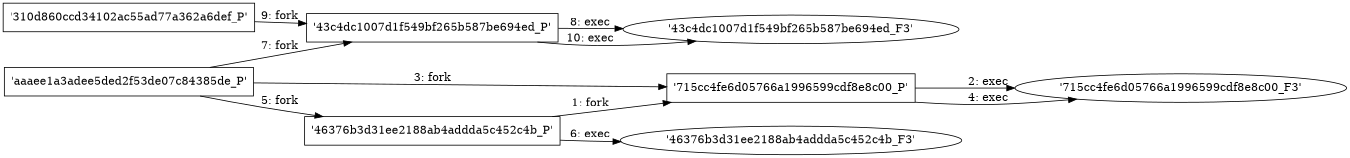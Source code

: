 digraph "D:\Learning\Paper\apt\基于CTI的攻击预警\Dataset\攻击图\ASGfromALLCTI\What’s Been Happening in the Threat Landscape in the European Union.dot" {
rankdir="LR"
size="9"
fixedsize="false"
splines="true"
nodesep=0.3
ranksep=0
fontsize=10
overlap="scalexy"
engine= "neato"
	"'46376b3d31ee2188ab4addda5c452c4b_P'" [node_type=Process shape=box]
	"'715cc4fe6d05766a1996599cdf8e8c00_P'" [node_type=Process shape=box]
	"'46376b3d31ee2188ab4addda5c452c4b_P'" -> "'715cc4fe6d05766a1996599cdf8e8c00_P'" [label="1: fork"]
	"'715cc4fe6d05766a1996599cdf8e8c00_P'" [node_type=Process shape=box]
	"'715cc4fe6d05766a1996599cdf8e8c00_F3'" [node_type=File shape=ellipse]
	"'715cc4fe6d05766a1996599cdf8e8c00_P'" -> "'715cc4fe6d05766a1996599cdf8e8c00_F3'" [label="2: exec"]
	"'aaaee1a3adee5ded2f53de07c84385de_P'" [node_type=Process shape=box]
	"'715cc4fe6d05766a1996599cdf8e8c00_P'" [node_type=Process shape=box]
	"'aaaee1a3adee5ded2f53de07c84385de_P'" -> "'715cc4fe6d05766a1996599cdf8e8c00_P'" [label="3: fork"]
	"'715cc4fe6d05766a1996599cdf8e8c00_P'" [node_type=Process shape=box]
	"'715cc4fe6d05766a1996599cdf8e8c00_F3'" [node_type=File shape=ellipse]
	"'715cc4fe6d05766a1996599cdf8e8c00_P'" -> "'715cc4fe6d05766a1996599cdf8e8c00_F3'" [label="4: exec"]
	"'aaaee1a3adee5ded2f53de07c84385de_P'" [node_type=Process shape=box]
	"'46376b3d31ee2188ab4addda5c452c4b_P'" [node_type=Process shape=box]
	"'aaaee1a3adee5ded2f53de07c84385de_P'" -> "'46376b3d31ee2188ab4addda5c452c4b_P'" [label="5: fork"]
	"'46376b3d31ee2188ab4addda5c452c4b_P'" [node_type=Process shape=box]
	"'46376b3d31ee2188ab4addda5c452c4b_F3'" [node_type=File shape=ellipse]
	"'46376b3d31ee2188ab4addda5c452c4b_P'" -> "'46376b3d31ee2188ab4addda5c452c4b_F3'" [label="6: exec"]
	"'aaaee1a3adee5ded2f53de07c84385de_P'" [node_type=Process shape=box]
	"'43c4dc1007d1f549bf265b587be694ed_P'" [node_type=Process shape=box]
	"'aaaee1a3adee5ded2f53de07c84385de_P'" -> "'43c4dc1007d1f549bf265b587be694ed_P'" [label="7: fork"]
	"'43c4dc1007d1f549bf265b587be694ed_P'" [node_type=Process shape=box]
	"'43c4dc1007d1f549bf265b587be694ed_F3'" [node_type=File shape=ellipse]
	"'43c4dc1007d1f549bf265b587be694ed_P'" -> "'43c4dc1007d1f549bf265b587be694ed_F3'" [label="8: exec"]
	"'310d860ccd34102ac55ad77a362a6def_P'" [node_type=Process shape=box]
	"'43c4dc1007d1f549bf265b587be694ed_P'" [node_type=Process shape=box]
	"'310d860ccd34102ac55ad77a362a6def_P'" -> "'43c4dc1007d1f549bf265b587be694ed_P'" [label="9: fork"]
	"'43c4dc1007d1f549bf265b587be694ed_P'" [node_type=Process shape=box]
	"'43c4dc1007d1f549bf265b587be694ed_F3'" [node_type=File shape=ellipse]
	"'43c4dc1007d1f549bf265b587be694ed_P'" -> "'43c4dc1007d1f549bf265b587be694ed_F3'" [label="10: exec"]
}
